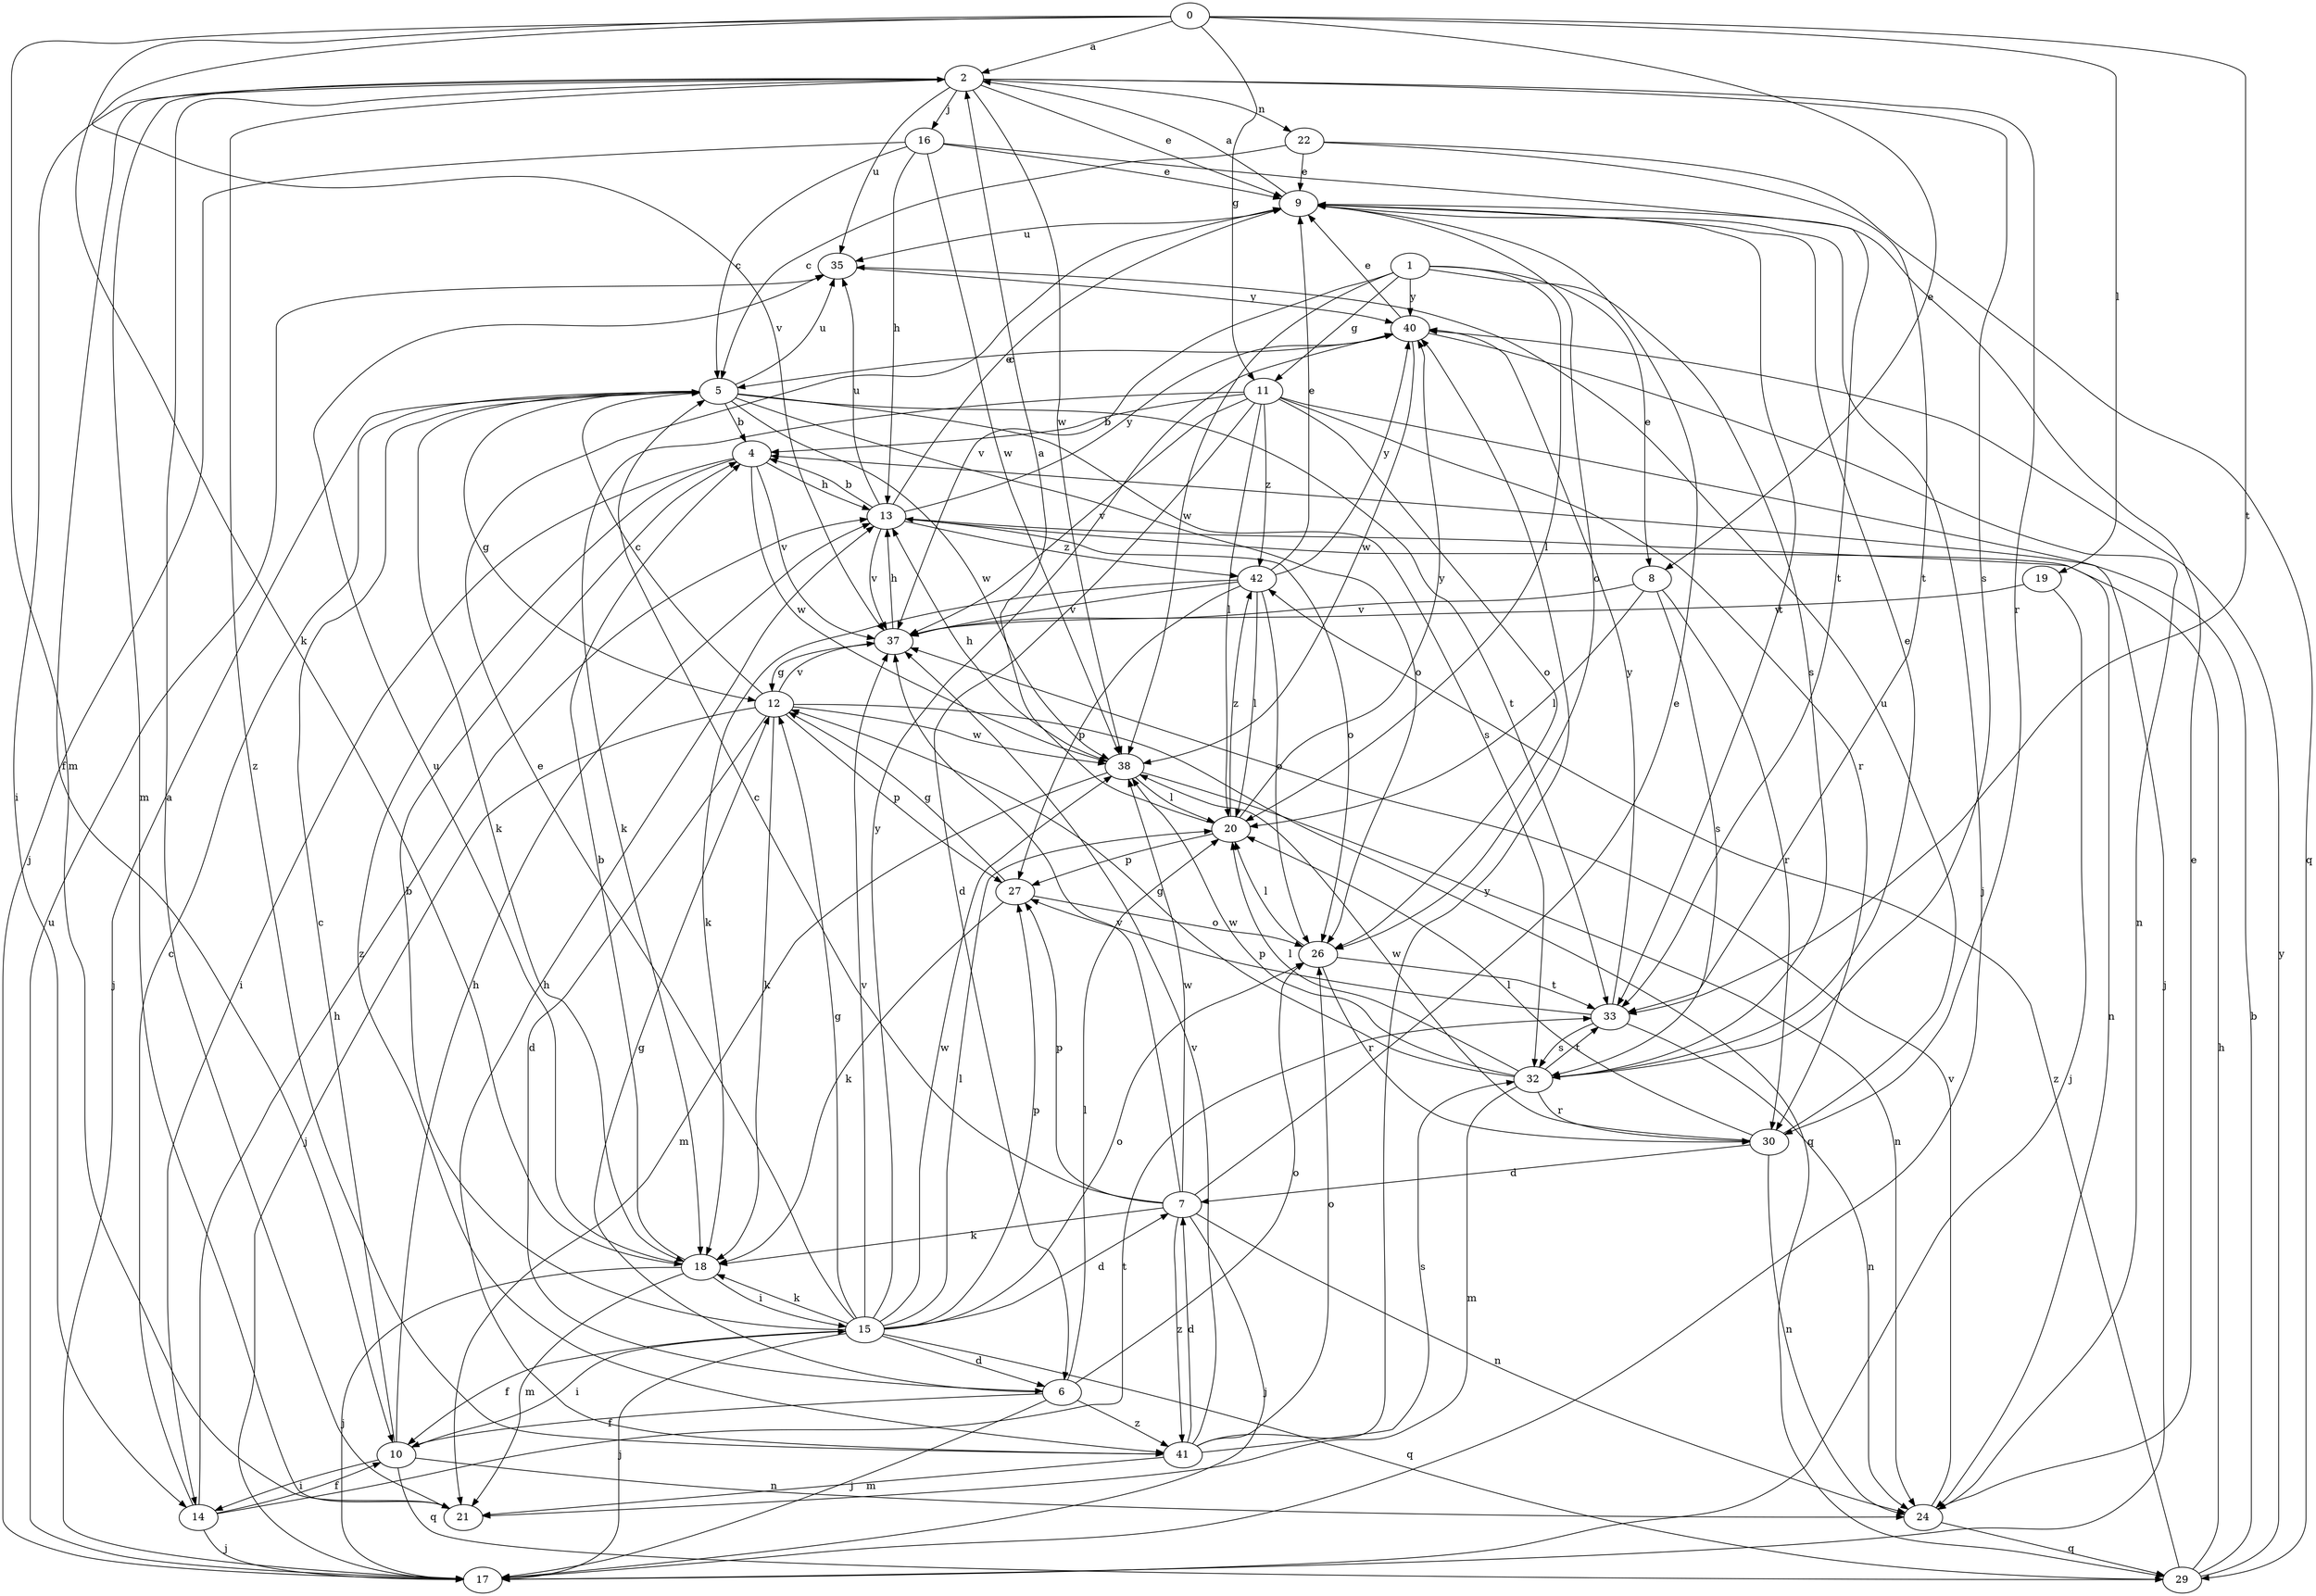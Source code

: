 strict digraph  {
0;
1;
2;
4;
5;
6;
7;
8;
9;
10;
11;
12;
13;
14;
15;
16;
17;
18;
19;
20;
21;
22;
24;
26;
27;
29;
30;
32;
33;
35;
37;
38;
40;
41;
42;
0 -> 2  [label=a];
0 -> 8  [label=e];
0 -> 11  [label=g];
0 -> 18  [label=k];
0 -> 19  [label=l];
0 -> 21  [label=m];
0 -> 33  [label=t];
0 -> 37  [label=v];
1 -> 8  [label=e];
1 -> 11  [label=g];
1 -> 20  [label=l];
1 -> 32  [label=s];
1 -> 37  [label=v];
1 -> 38  [label=w];
1 -> 40  [label=y];
2 -> 9  [label=e];
2 -> 10  [label=f];
2 -> 14  [label=i];
2 -> 16  [label=j];
2 -> 21  [label=m];
2 -> 22  [label=n];
2 -> 30  [label=r];
2 -> 32  [label=s];
2 -> 35  [label=u];
2 -> 38  [label=w];
2 -> 41  [label=z];
4 -> 13  [label=h];
4 -> 14  [label=i];
4 -> 37  [label=v];
4 -> 38  [label=w];
4 -> 41  [label=z];
5 -> 4  [label=b];
5 -> 12  [label=g];
5 -> 17  [label=j];
5 -> 18  [label=k];
5 -> 26  [label=o];
5 -> 32  [label=s];
5 -> 33  [label=t];
5 -> 35  [label=u];
5 -> 38  [label=w];
6 -> 10  [label=f];
6 -> 12  [label=g];
6 -> 17  [label=j];
6 -> 20  [label=l];
6 -> 26  [label=o];
6 -> 41  [label=z];
7 -> 5  [label=c];
7 -> 9  [label=e];
7 -> 17  [label=j];
7 -> 18  [label=k];
7 -> 24  [label=n];
7 -> 27  [label=p];
7 -> 37  [label=v];
7 -> 38  [label=w];
7 -> 41  [label=z];
8 -> 20  [label=l];
8 -> 30  [label=r];
8 -> 32  [label=s];
8 -> 37  [label=v];
9 -> 2  [label=a];
9 -> 17  [label=j];
9 -> 26  [label=o];
9 -> 33  [label=t];
9 -> 35  [label=u];
10 -> 5  [label=c];
10 -> 13  [label=h];
10 -> 14  [label=i];
10 -> 15  [label=i];
10 -> 24  [label=n];
10 -> 29  [label=q];
11 -> 4  [label=b];
11 -> 6  [label=d];
11 -> 17  [label=j];
11 -> 18  [label=k];
11 -> 20  [label=l];
11 -> 26  [label=o];
11 -> 30  [label=r];
11 -> 37  [label=v];
11 -> 42  [label=z];
12 -> 5  [label=c];
12 -> 6  [label=d];
12 -> 17  [label=j];
12 -> 18  [label=k];
12 -> 27  [label=p];
12 -> 29  [label=q];
12 -> 37  [label=v];
12 -> 38  [label=w];
13 -> 4  [label=b];
13 -> 9  [label=e];
13 -> 24  [label=n];
13 -> 26  [label=o];
13 -> 35  [label=u];
13 -> 37  [label=v];
13 -> 40  [label=y];
13 -> 42  [label=z];
14 -> 5  [label=c];
14 -> 10  [label=f];
14 -> 13  [label=h];
14 -> 17  [label=j];
14 -> 33  [label=t];
15 -> 4  [label=b];
15 -> 6  [label=d];
15 -> 7  [label=d];
15 -> 9  [label=e];
15 -> 10  [label=f];
15 -> 12  [label=g];
15 -> 17  [label=j];
15 -> 18  [label=k];
15 -> 20  [label=l];
15 -> 26  [label=o];
15 -> 27  [label=p];
15 -> 29  [label=q];
15 -> 37  [label=v];
15 -> 38  [label=w];
15 -> 40  [label=y];
16 -> 5  [label=c];
16 -> 9  [label=e];
16 -> 13  [label=h];
16 -> 17  [label=j];
16 -> 33  [label=t];
16 -> 38  [label=w];
17 -> 35  [label=u];
18 -> 4  [label=b];
18 -> 15  [label=i];
18 -> 17  [label=j];
18 -> 21  [label=m];
18 -> 35  [label=u];
19 -> 17  [label=j];
19 -> 37  [label=v];
20 -> 2  [label=a];
20 -> 27  [label=p];
20 -> 40  [label=y];
20 -> 42  [label=z];
21 -> 2  [label=a];
22 -> 5  [label=c];
22 -> 9  [label=e];
22 -> 29  [label=q];
22 -> 33  [label=t];
24 -> 9  [label=e];
24 -> 29  [label=q];
24 -> 37  [label=v];
26 -> 20  [label=l];
26 -> 30  [label=r];
26 -> 33  [label=t];
27 -> 12  [label=g];
27 -> 18  [label=k];
27 -> 26  [label=o];
29 -> 4  [label=b];
29 -> 13  [label=h];
29 -> 40  [label=y];
29 -> 42  [label=z];
30 -> 7  [label=d];
30 -> 20  [label=l];
30 -> 24  [label=n];
30 -> 35  [label=u];
30 -> 38  [label=w];
32 -> 9  [label=e];
32 -> 12  [label=g];
32 -> 20  [label=l];
32 -> 21  [label=m];
32 -> 30  [label=r];
32 -> 33  [label=t];
32 -> 38  [label=w];
33 -> 24  [label=n];
33 -> 27  [label=p];
33 -> 32  [label=s];
33 -> 40  [label=y];
35 -> 40  [label=y];
37 -> 12  [label=g];
37 -> 13  [label=h];
38 -> 13  [label=h];
38 -> 20  [label=l];
38 -> 21  [label=m];
38 -> 24  [label=n];
40 -> 5  [label=c];
40 -> 9  [label=e];
40 -> 24  [label=n];
40 -> 38  [label=w];
41 -> 7  [label=d];
41 -> 13  [label=h];
41 -> 21  [label=m];
41 -> 26  [label=o];
41 -> 32  [label=s];
41 -> 37  [label=v];
41 -> 40  [label=y];
42 -> 9  [label=e];
42 -> 18  [label=k];
42 -> 20  [label=l];
42 -> 26  [label=o];
42 -> 27  [label=p];
42 -> 37  [label=v];
42 -> 40  [label=y];
}
